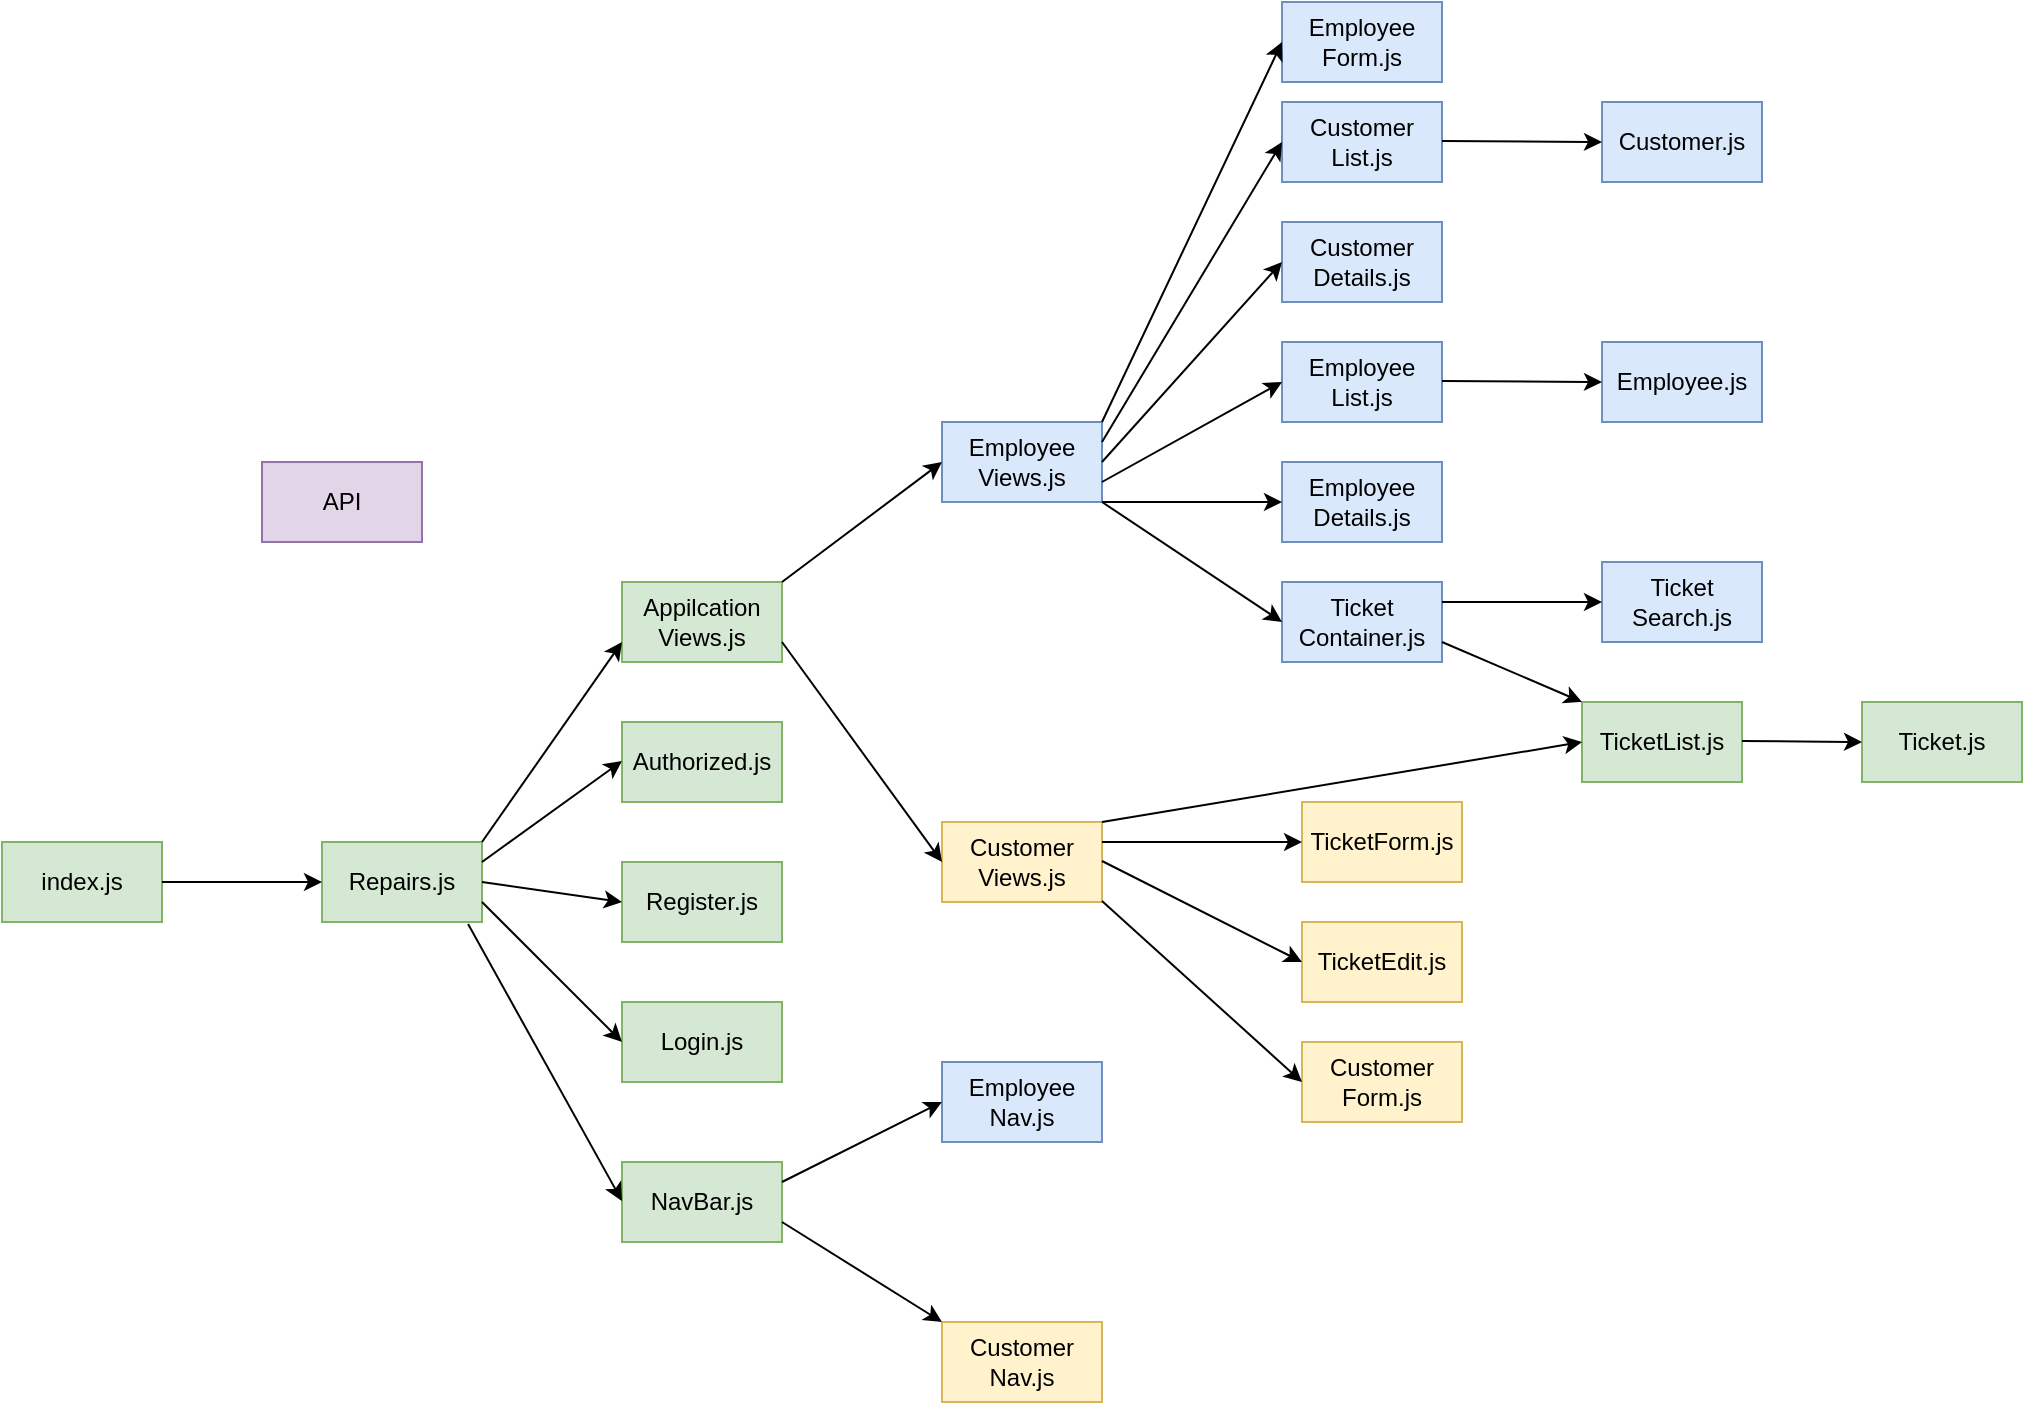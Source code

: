 <mxfile>
    <diagram id="Ae9VYbtQynne4t6OqfS_" name="Page-1">
        <mxGraphModel dx="635" dy="1117" grid="1" gridSize="10" guides="1" tooltips="1" connect="1" arrows="1" fold="1" page="0" pageScale="1" pageWidth="1100" pageHeight="1700" math="0" shadow="0">
            <root>
                <mxCell id="0"/>
                <mxCell id="1" parent="0"/>
                <mxCell id="2" value="index.js" style="rounded=0;whiteSpace=wrap;html=1;fillColor=#d5e8d4;strokeColor=#82b366;" parent="1" vertex="1">
                    <mxGeometry x="50" y="220" width="80" height="40" as="geometry"/>
                </mxCell>
                <mxCell id="3" value="Repairs.js" style="rounded=0;whiteSpace=wrap;html=1;fillColor=#d5e8d4;strokeColor=#82b366;" parent="1" vertex="1">
                    <mxGeometry x="210" y="220" width="80" height="40" as="geometry"/>
                </mxCell>
                <mxCell id="4" value="" style="endArrow=classic;html=1;fontSize=13;entryX=0;entryY=0.5;entryDx=0;entryDy=0;" parent="1" target="3" edge="1">
                    <mxGeometry width="50" height="50" relative="1" as="geometry">
                        <mxPoint x="130" y="240" as="sourcePoint"/>
                        <mxPoint x="180" y="190" as="targetPoint"/>
                    </mxGeometry>
                </mxCell>
                <mxCell id="5" value="&lt;font style=&quot;font-size: 12px;&quot;&gt;&lt;font style=&quot;font-size: 12px;&quot;&gt;Appilcation&lt;br&gt;Views&lt;/font&gt;.js&lt;/font&gt;" style="rounded=0;whiteSpace=wrap;html=1;fillColor=#d5e8d4;strokeColor=#82b366;" parent="1" vertex="1">
                    <mxGeometry x="360" y="90" width="80" height="40" as="geometry"/>
                </mxCell>
                <mxCell id="6" value="Register.js" style="rounded=0;whiteSpace=wrap;html=1;fillColor=#d5e8d4;strokeColor=#82b366;" parent="1" vertex="1">
                    <mxGeometry x="360" y="230" width="80" height="40" as="geometry"/>
                </mxCell>
                <mxCell id="7" value="NavBar.js" style="rounded=0;whiteSpace=wrap;html=1;fillColor=#d5e8d4;strokeColor=#82b366;" parent="1" vertex="1">
                    <mxGeometry x="360" y="380" width="80" height="40" as="geometry"/>
                </mxCell>
                <mxCell id="8" value="Login.js" style="rounded=0;whiteSpace=wrap;html=1;fillColor=#d5e8d4;strokeColor=#82b366;" parent="1" vertex="1">
                    <mxGeometry x="360" y="300" width="80" height="40" as="geometry"/>
                </mxCell>
                <mxCell id="9" value="" style="endArrow=classic;html=1;fontSize=13;entryX=0;entryY=0.75;entryDx=0;entryDy=0;exitX=1;exitY=0;exitDx=0;exitDy=0;" parent="1" source="3" target="5" edge="1">
                    <mxGeometry width="50" height="50" relative="1" as="geometry">
                        <mxPoint x="280" y="140" as="sourcePoint"/>
                        <mxPoint x="360" y="139.5" as="targetPoint"/>
                    </mxGeometry>
                </mxCell>
                <mxCell id="10" value="" style="endArrow=classic;html=1;fontSize=13;entryX=0;entryY=0.5;entryDx=0;entryDy=0;exitX=0.913;exitY=1.025;exitDx=0;exitDy=0;exitPerimeter=0;" parent="1" source="3" edge="1">
                    <mxGeometry width="50" height="50" relative="1" as="geometry">
                        <mxPoint x="280" y="399.5" as="sourcePoint"/>
                        <mxPoint x="360" y="399.5" as="targetPoint"/>
                    </mxGeometry>
                </mxCell>
                <mxCell id="11" value="" style="endArrow=classic;html=1;fontSize=13;entryX=0;entryY=0.5;entryDx=0;entryDy=0;exitX=1;exitY=0.75;exitDx=0;exitDy=0;" parent="1" source="3" target="8" edge="1">
                    <mxGeometry width="50" height="50" relative="1" as="geometry">
                        <mxPoint x="280" y="309.5" as="sourcePoint"/>
                        <mxPoint x="360" y="309.5" as="targetPoint"/>
                    </mxGeometry>
                </mxCell>
                <mxCell id="12" value="" style="endArrow=classic;html=1;fontSize=13;exitX=1;exitY=0.5;exitDx=0;exitDy=0;entryX=0;entryY=0.5;entryDx=0;entryDy=0;" parent="1" source="3" target="6" edge="1">
                    <mxGeometry width="50" height="50" relative="1" as="geometry">
                        <mxPoint x="290" y="229.5" as="sourcePoint"/>
                        <mxPoint x="360" y="240" as="targetPoint"/>
                    </mxGeometry>
                </mxCell>
                <mxCell id="13" value="Authorized.js" style="rounded=0;whiteSpace=wrap;html=1;fillColor=#d5e8d4;strokeColor=#82b366;" parent="1" vertex="1">
                    <mxGeometry x="360" y="160" width="80" height="40" as="geometry"/>
                </mxCell>
                <mxCell id="14" value="" style="endArrow=classic;html=1;fontSize=13;exitX=1;exitY=0.25;exitDx=0;exitDy=0;" parent="1" source="3" edge="1">
                    <mxGeometry width="50" height="50" relative="1" as="geometry">
                        <mxPoint x="290" y="179.5" as="sourcePoint"/>
                        <mxPoint x="360" y="179.5" as="targetPoint"/>
                    </mxGeometry>
                </mxCell>
                <mxCell id="16" value="&lt;font style=&quot;font-size: 12px;&quot;&gt;&lt;font style=&quot;font-size: 12px;&quot;&gt;Customer&lt;br&gt;Views&lt;/font&gt;.js&lt;/font&gt;" style="rounded=0;whiteSpace=wrap;html=1;fillColor=#fff2cc;strokeColor=#d6b656;" parent="1" vertex="1">
                    <mxGeometry x="520" y="210" width="80" height="40" as="geometry"/>
                </mxCell>
                <mxCell id="17" value="&lt;font style=&quot;font-size: 12px;&quot;&gt;&lt;font style=&quot;font-size: 12px;&quot;&gt;Employee&lt;br&gt;Views&lt;/font&gt;.js&lt;/font&gt;" style="rounded=0;whiteSpace=wrap;html=1;fillColor=#dae8fc;strokeColor=#6c8ebf;" parent="1" vertex="1">
                    <mxGeometry x="520" y="10" width="80" height="40" as="geometry"/>
                </mxCell>
                <mxCell id="19" value="" style="endArrow=classic;html=1;fontSize=13;entryX=0;entryY=0.5;entryDx=0;entryDy=0;exitX=1;exitY=0;exitDx=0;exitDy=0;" parent="1" source="5" target="17" edge="1">
                    <mxGeometry width="50" height="50" relative="1" as="geometry">
                        <mxPoint x="450" y="140" as="sourcePoint"/>
                        <mxPoint x="520" y="40" as="targetPoint"/>
                    </mxGeometry>
                </mxCell>
                <mxCell id="20" value="" style="endArrow=classic;html=1;fontSize=13;entryX=0;entryY=0.5;entryDx=0;entryDy=0;exitX=1;exitY=0;exitDx=0;exitDy=0;" parent="1" target="16" edge="1">
                    <mxGeometry width="50" height="50" relative="1" as="geometry">
                        <mxPoint x="440" y="120" as="sourcePoint"/>
                        <mxPoint x="520" y="70" as="targetPoint"/>
                    </mxGeometry>
                </mxCell>
                <mxCell id="21" value="Customer&lt;br&gt;Nav.js" style="rounded=0;whiteSpace=wrap;html=1;fillColor=#fff2cc;strokeColor=#d6b656;" parent="1" vertex="1">
                    <mxGeometry x="520" y="460" width="80" height="40" as="geometry"/>
                </mxCell>
                <mxCell id="22" value="Employee&lt;br&gt;Nav.js" style="rounded=0;whiteSpace=wrap;html=1;fillColor=#dae8fc;strokeColor=#6c8ebf;" parent="1" vertex="1">
                    <mxGeometry x="520" y="330" width="80" height="40" as="geometry"/>
                </mxCell>
                <mxCell id="23" value="" style="endArrow=classic;html=1;fontSize=13;entryX=0;entryY=0.5;entryDx=0;entryDy=0;exitX=1;exitY=0;exitDx=0;exitDy=0;" parent="1" edge="1">
                    <mxGeometry width="50" height="50" relative="1" as="geometry">
                        <mxPoint x="440" y="410" as="sourcePoint"/>
                        <mxPoint x="520" y="460" as="targetPoint"/>
                    </mxGeometry>
                </mxCell>
                <mxCell id="24" value="" style="endArrow=classic;html=1;fontSize=13;entryX=0;entryY=0.5;entryDx=0;entryDy=0;exitX=1;exitY=0;exitDx=0;exitDy=0;" parent="1" target="22" edge="1">
                    <mxGeometry width="50" height="50" relative="1" as="geometry">
                        <mxPoint x="440" y="390" as="sourcePoint"/>
                        <mxPoint x="520" y="440" as="targetPoint"/>
                    </mxGeometry>
                </mxCell>
                <mxCell id="25" value="Ticket&lt;br&gt;Container.js" style="rounded=0;whiteSpace=wrap;html=1;fillColor=#dae8fc;strokeColor=#6c8ebf;" parent="1" vertex="1">
                    <mxGeometry x="690" y="90" width="80" height="40" as="geometry"/>
                </mxCell>
                <mxCell id="26" value="Customer&lt;br&gt;List.js" style="rounded=0;whiteSpace=wrap;html=1;fillColor=#dae8fc;strokeColor=#6c8ebf;" parent="1" vertex="1">
                    <mxGeometry x="690" y="-150" width="80" height="40" as="geometry"/>
                </mxCell>
                <mxCell id="27" value="Employee&lt;br&gt;Details.js" style="rounded=0;whiteSpace=wrap;html=1;fillColor=#dae8fc;strokeColor=#6c8ebf;" parent="1" vertex="1">
                    <mxGeometry x="690" y="30" width="80" height="40" as="geometry"/>
                </mxCell>
                <mxCell id="28" value="Employee&lt;br&gt;List.js" style="rounded=0;whiteSpace=wrap;html=1;fillColor=#dae8fc;strokeColor=#6c8ebf;" parent="1" vertex="1">
                    <mxGeometry x="690" y="-30" width="80" height="40" as="geometry"/>
                </mxCell>
                <mxCell id="29" value="Customer&lt;br&gt;Details.js" style="rounded=0;whiteSpace=wrap;html=1;fillColor=#dae8fc;strokeColor=#6c8ebf;" parent="1" vertex="1">
                    <mxGeometry x="690" y="-90" width="80" height="40" as="geometry"/>
                </mxCell>
                <mxCell id="30" value="" style="endArrow=classic;html=1;fontSize=13;entryX=0;entryY=0.5;entryDx=0;entryDy=0;exitX=1;exitY=1;exitDx=0;exitDy=0;" parent="1" source="17" target="25" edge="1">
                    <mxGeometry width="50" height="50" relative="1" as="geometry">
                        <mxPoint x="590" y="10" as="sourcePoint"/>
                        <mxPoint x="670" y="-50" as="targetPoint"/>
                    </mxGeometry>
                </mxCell>
                <mxCell id="31" value="" style="endArrow=classic;html=1;fontSize=13;entryX=0;entryY=0.5;entryDx=0;entryDy=0;exitX=1;exitY=0;exitDx=0;exitDy=0;" parent="1" target="26" edge="1">
                    <mxGeometry width="50" height="50" relative="1" as="geometry">
                        <mxPoint x="600" y="20" as="sourcePoint"/>
                        <mxPoint x="700" y="-120" as="targetPoint"/>
                    </mxGeometry>
                </mxCell>
                <mxCell id="32" value="" style="endArrow=classic;html=1;fontSize=13;entryX=0;entryY=0.5;entryDx=0;entryDy=0;exitX=1;exitY=0;exitDx=0;exitDy=0;" parent="1" target="29" edge="1">
                    <mxGeometry width="50" height="50" relative="1" as="geometry">
                        <mxPoint x="600" y="30" as="sourcePoint"/>
                        <mxPoint x="690" y="-60" as="targetPoint"/>
                    </mxGeometry>
                </mxCell>
                <mxCell id="33" value="" style="endArrow=classic;html=1;fontSize=13;entryX=0;entryY=0.5;entryDx=0;entryDy=0;exitX=1;exitY=0;exitDx=0;exitDy=0;" parent="1" target="28" edge="1">
                    <mxGeometry width="50" height="50" relative="1" as="geometry">
                        <mxPoint x="600" y="40" as="sourcePoint"/>
                        <mxPoint x="690" as="targetPoint"/>
                    </mxGeometry>
                </mxCell>
                <mxCell id="34" value="" style="endArrow=classic;html=1;fontSize=13;entryX=0;entryY=0.5;entryDx=0;entryDy=0;" parent="1" target="27" edge="1">
                    <mxGeometry width="50" height="50" relative="1" as="geometry">
                        <mxPoint x="600" y="50" as="sourcePoint"/>
                        <mxPoint x="690" y="60" as="targetPoint"/>
                    </mxGeometry>
                </mxCell>
                <mxCell id="35" value="TicketForm.js" style="rounded=0;whiteSpace=wrap;html=1;fillColor=#fff2cc;strokeColor=#d6b656;" parent="1" vertex="1">
                    <mxGeometry x="700" y="200" width="80" height="40" as="geometry"/>
                </mxCell>
                <mxCell id="36" value="TicketList.js" style="rounded=0;whiteSpace=wrap;html=1;fillColor=#d5e8d4;strokeColor=#82b366;" parent="1" vertex="1">
                    <mxGeometry x="840" y="150" width="80" height="40" as="geometry"/>
                </mxCell>
                <mxCell id="37" value="" style="endArrow=classic;html=1;fontSize=13;entryX=0;entryY=0.5;entryDx=0;entryDy=0;exitX=1;exitY=0;exitDx=0;exitDy=0;" parent="1" source="16" target="36" edge="1">
                    <mxGeometry width="50" height="50" relative="1" as="geometry">
                        <mxPoint x="600" y="160" as="sourcePoint"/>
                        <mxPoint x="690" y="220" as="targetPoint"/>
                    </mxGeometry>
                </mxCell>
                <mxCell id="38" value="" style="endArrow=classic;html=1;fontSize=13;entryX=0;entryY=0.5;entryDx=0;entryDy=0;exitX=1;exitY=0.25;exitDx=0;exitDy=0;" parent="1" target="35" edge="1" source="16">
                    <mxGeometry width="50" height="50" relative="1" as="geometry">
                        <mxPoint x="600" y="179.5" as="sourcePoint"/>
                        <mxPoint x="690" y="179.5" as="targetPoint"/>
                    </mxGeometry>
                </mxCell>
                <mxCell id="39" value="" style="endArrow=classic;html=1;fontSize=13;entryX=0;entryY=0;entryDx=0;entryDy=0;exitX=1;exitY=0.75;exitDx=0;exitDy=0;" parent="1" source="25" target="36" edge="1">
                    <mxGeometry width="50" height="50" relative="1" as="geometry">
                        <mxPoint x="770" y="110" as="sourcePoint"/>
                        <mxPoint x="860" y="170" as="targetPoint"/>
                    </mxGeometry>
                </mxCell>
                <mxCell id="40" value="Ticket&lt;br&gt;Search.js" style="rounded=0;whiteSpace=wrap;html=1;fillColor=#dae8fc;strokeColor=#6c8ebf;" parent="1" vertex="1">
                    <mxGeometry x="850" y="80" width="80" height="40" as="geometry"/>
                </mxCell>
                <mxCell id="41" value="" style="endArrow=classic;html=1;fontSize=13;entryX=0;entryY=0.5;entryDx=0;entryDy=0;exitX=1;exitY=0.75;exitDx=0;exitDy=0;" parent="1" target="40" edge="1">
                    <mxGeometry width="50" height="50" relative="1" as="geometry">
                        <mxPoint x="770" y="100" as="sourcePoint"/>
                        <mxPoint x="830" y="130" as="targetPoint"/>
                    </mxGeometry>
                </mxCell>
                <mxCell id="42" value="Employee.js" style="rounded=0;whiteSpace=wrap;html=1;fillColor=#dae8fc;strokeColor=#6c8ebf;" parent="1" vertex="1">
                    <mxGeometry x="850" y="-30" width="80" height="40" as="geometry"/>
                </mxCell>
                <mxCell id="43" value="" style="endArrow=classic;html=1;fontSize=13;entryX=0;entryY=0.5;entryDx=0;entryDy=0;exitX=1;exitY=0.75;exitDx=0;exitDy=0;" parent="1" target="42" edge="1">
                    <mxGeometry width="50" height="50" relative="1" as="geometry">
                        <mxPoint x="770" y="-10.5" as="sourcePoint"/>
                        <mxPoint x="840" y="-10.5" as="targetPoint"/>
                    </mxGeometry>
                </mxCell>
                <mxCell id="44" value="Customer.js" style="rounded=0;whiteSpace=wrap;html=1;fillColor=#dae8fc;strokeColor=#6c8ebf;" parent="1" vertex="1">
                    <mxGeometry x="850" y="-150" width="80" height="40" as="geometry"/>
                </mxCell>
                <mxCell id="45" value="" style="endArrow=classic;html=1;fontSize=13;entryX=0;entryY=0.5;entryDx=0;entryDy=0;exitX=1;exitY=0.75;exitDx=0;exitDy=0;" parent="1" edge="1">
                    <mxGeometry width="50" height="50" relative="1" as="geometry">
                        <mxPoint x="770" y="-130.5" as="sourcePoint"/>
                        <mxPoint x="850" y="-130" as="targetPoint"/>
                    </mxGeometry>
                </mxCell>
                <mxCell id="46" value="API" style="rounded=0;whiteSpace=wrap;html=1;fillColor=#e1d5e7;strokeColor=#9673a6;" parent="1" vertex="1">
                    <mxGeometry x="180" y="30" width="80" height="40" as="geometry"/>
                </mxCell>
                <mxCell id="47" value="Employee&lt;br&gt;Form.js" style="rounded=0;whiteSpace=wrap;html=1;fillColor=#dae8fc;strokeColor=#6c8ebf;" vertex="1" parent="1">
                    <mxGeometry x="690" y="-200" width="80" height="40" as="geometry"/>
                </mxCell>
                <mxCell id="48" value="" style="endArrow=classic;html=1;fontSize=13;entryX=0;entryY=0.5;entryDx=0;entryDy=0;exitX=1;exitY=0;exitDx=0;exitDy=0;" edge="1" parent="1" target="47">
                    <mxGeometry width="50" height="50" relative="1" as="geometry">
                        <mxPoint x="600" y="10" as="sourcePoint"/>
                        <mxPoint x="690" y="-140" as="targetPoint"/>
                    </mxGeometry>
                </mxCell>
                <mxCell id="49" value="TicketEdit.js" style="rounded=0;whiteSpace=wrap;html=1;fillColor=#fff2cc;strokeColor=#d6b656;" vertex="1" parent="1">
                    <mxGeometry x="700" y="260" width="80" height="40" as="geometry"/>
                </mxCell>
                <mxCell id="50" value="Customer&lt;br&gt;Form.js" style="rounded=0;whiteSpace=wrap;html=1;fillColor=#fff2cc;strokeColor=#d6b656;" vertex="1" parent="1">
                    <mxGeometry x="700" y="320" width="80" height="40" as="geometry"/>
                </mxCell>
                <mxCell id="51" value="" style="endArrow=classic;html=1;fontSize=13;entryX=0;entryY=0.5;entryDx=0;entryDy=0;exitX=1;exitY=0.25;exitDx=0;exitDy=0;" edge="1" parent="1" target="49">
                    <mxGeometry width="50" height="50" relative="1" as="geometry">
                        <mxPoint x="600" y="229.5" as="sourcePoint"/>
                        <mxPoint x="700" y="229.5" as="targetPoint"/>
                    </mxGeometry>
                </mxCell>
                <mxCell id="52" value="" style="endArrow=classic;html=1;fontSize=13;entryX=0;entryY=0.5;entryDx=0;entryDy=0;exitX=1;exitY=0.25;exitDx=0;exitDy=0;" edge="1" parent="1" target="50">
                    <mxGeometry width="50" height="50" relative="1" as="geometry">
                        <mxPoint x="600" y="249.5" as="sourcePoint"/>
                        <mxPoint x="700" y="300" as="targetPoint"/>
                    </mxGeometry>
                </mxCell>
                <mxCell id="53" value="Ticket.js" style="rounded=0;whiteSpace=wrap;html=1;fillColor=#d5e8d4;strokeColor=#82b366;" vertex="1" parent="1">
                    <mxGeometry x="980" y="150" width="80" height="40" as="geometry"/>
                </mxCell>
                <mxCell id="54" value="" style="endArrow=classic;html=1;fontSize=13;exitX=1;exitY=0.75;exitDx=0;exitDy=0;" edge="1" parent="1">
                    <mxGeometry width="50" height="50" relative="1" as="geometry">
                        <mxPoint x="920" y="169.5" as="sourcePoint"/>
                        <mxPoint x="980" y="170" as="targetPoint"/>
                    </mxGeometry>
                </mxCell>
            </root>
        </mxGraphModel>
    </diagram>
</mxfile>